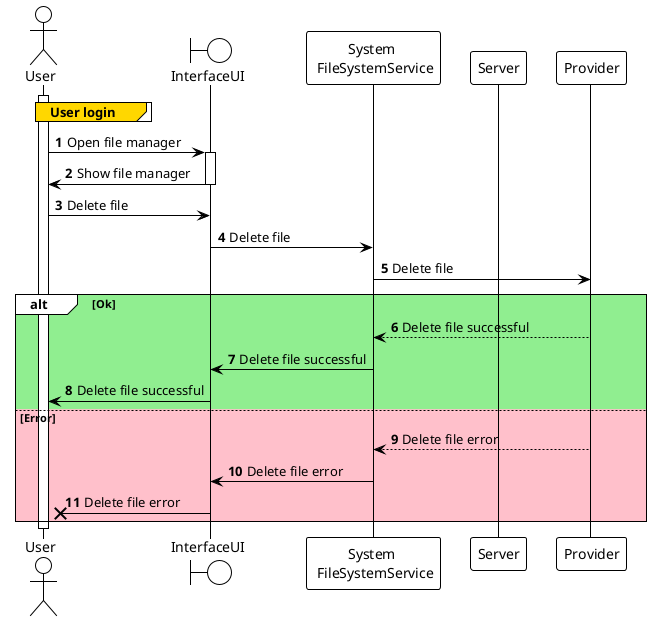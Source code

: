 @startuml
'https://plantuml.com/sequence-diagram
!theme plain

autonumber

actor User
boundary InterfaceUI
participant "System \n FileSystemService" as System
participant Server
participant "Provider" as Firebase

activate User
group#Gold User login

end

User -> InterfaceUI: Open file manager
activate InterfaceUI
User <- InterfaceUI: Show file manager
deactivate InterfaceUI

User -> InterfaceUI: Delete file
InterfaceUI -> System: Delete file
System -> Firebase: Delete file

alt #LightGreen Ok
  System <-- Firebase: Delete file successful
  InterfaceUI <- System: Delete file successful
  User <- InterfaceUI: Delete file successful
else #Pink Error
  System <-- Firebase: Delete file error
  InterfaceUI <- System: Delete file error
  User x<- InterfaceUI: Delete file error
end




deactivate User

@enduml
